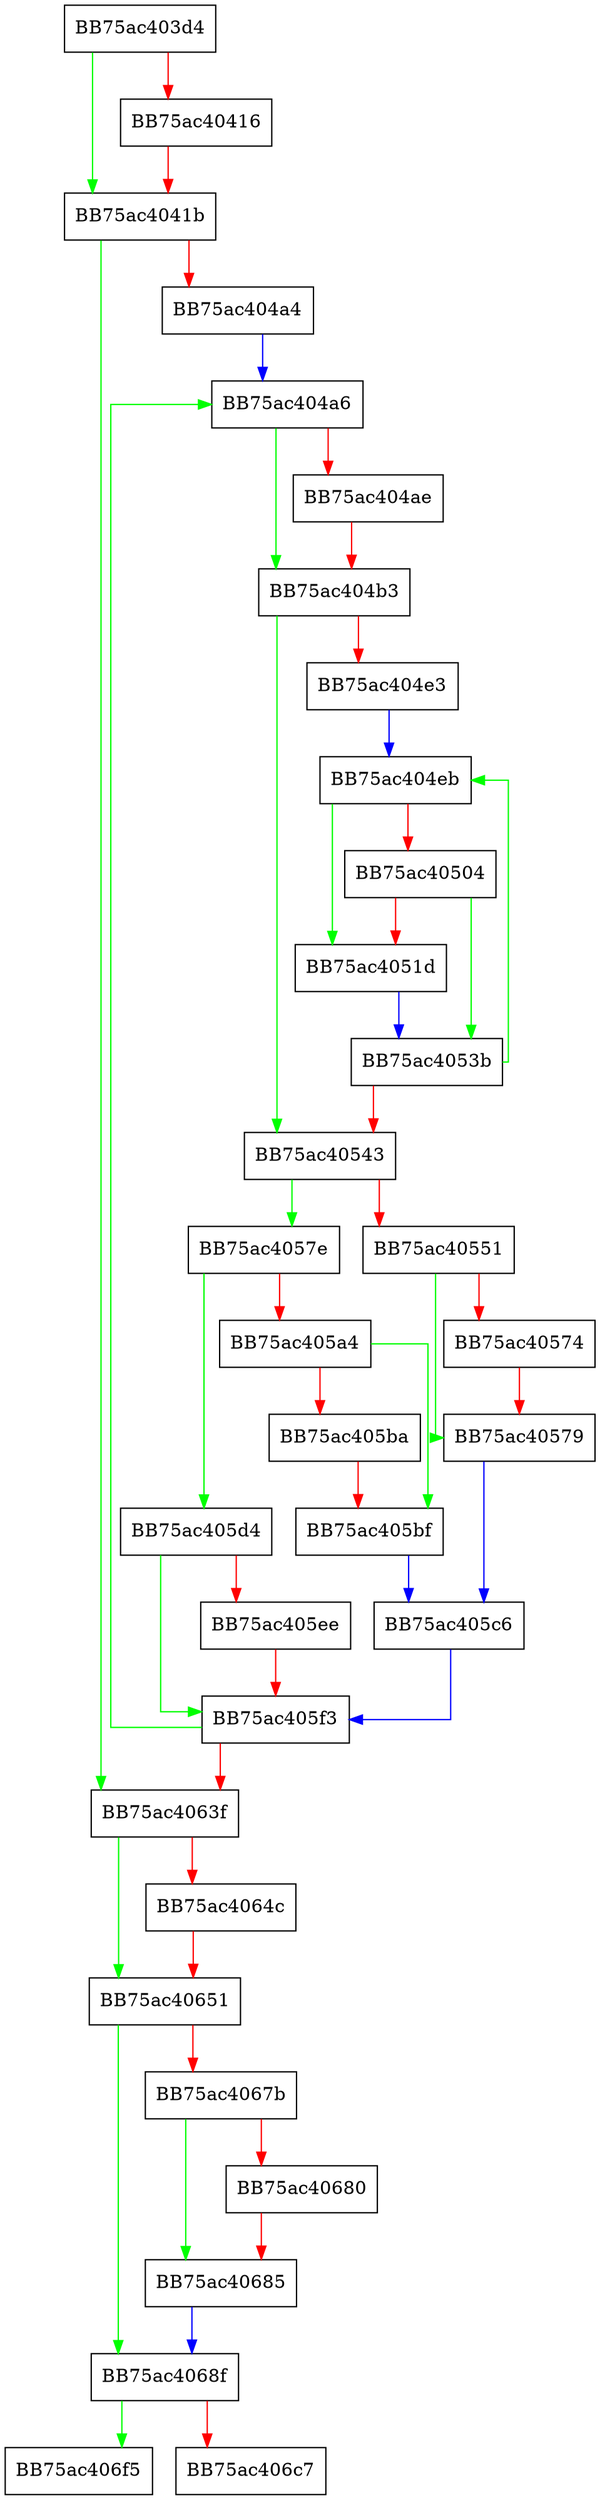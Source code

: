 digraph BuildFile {
  node [shape="box"];
  graph [splines=ortho];
  BB75ac403d4 -> BB75ac4041b [color="green"];
  BB75ac403d4 -> BB75ac40416 [color="red"];
  BB75ac40416 -> BB75ac4041b [color="red"];
  BB75ac4041b -> BB75ac4063f [color="green"];
  BB75ac4041b -> BB75ac404a4 [color="red"];
  BB75ac404a4 -> BB75ac404a6 [color="blue"];
  BB75ac404a6 -> BB75ac404b3 [color="green"];
  BB75ac404a6 -> BB75ac404ae [color="red"];
  BB75ac404ae -> BB75ac404b3 [color="red"];
  BB75ac404b3 -> BB75ac40543 [color="green"];
  BB75ac404b3 -> BB75ac404e3 [color="red"];
  BB75ac404e3 -> BB75ac404eb [color="blue"];
  BB75ac404eb -> BB75ac4051d [color="green"];
  BB75ac404eb -> BB75ac40504 [color="red"];
  BB75ac40504 -> BB75ac4053b [color="green"];
  BB75ac40504 -> BB75ac4051d [color="red"];
  BB75ac4051d -> BB75ac4053b [color="blue"];
  BB75ac4053b -> BB75ac404eb [color="green"];
  BB75ac4053b -> BB75ac40543 [color="red"];
  BB75ac40543 -> BB75ac4057e [color="green"];
  BB75ac40543 -> BB75ac40551 [color="red"];
  BB75ac40551 -> BB75ac40579 [color="green"];
  BB75ac40551 -> BB75ac40574 [color="red"];
  BB75ac40574 -> BB75ac40579 [color="red"];
  BB75ac40579 -> BB75ac405c6 [color="blue"];
  BB75ac4057e -> BB75ac405d4 [color="green"];
  BB75ac4057e -> BB75ac405a4 [color="red"];
  BB75ac405a4 -> BB75ac405bf [color="green"];
  BB75ac405a4 -> BB75ac405ba [color="red"];
  BB75ac405ba -> BB75ac405bf [color="red"];
  BB75ac405bf -> BB75ac405c6 [color="blue"];
  BB75ac405c6 -> BB75ac405f3 [color="blue"];
  BB75ac405d4 -> BB75ac405f3 [color="green"];
  BB75ac405d4 -> BB75ac405ee [color="red"];
  BB75ac405ee -> BB75ac405f3 [color="red"];
  BB75ac405f3 -> BB75ac404a6 [color="green"];
  BB75ac405f3 -> BB75ac4063f [color="red"];
  BB75ac4063f -> BB75ac40651 [color="green"];
  BB75ac4063f -> BB75ac4064c [color="red"];
  BB75ac4064c -> BB75ac40651 [color="red"];
  BB75ac40651 -> BB75ac4068f [color="green"];
  BB75ac40651 -> BB75ac4067b [color="red"];
  BB75ac4067b -> BB75ac40685 [color="green"];
  BB75ac4067b -> BB75ac40680 [color="red"];
  BB75ac40680 -> BB75ac40685 [color="red"];
  BB75ac40685 -> BB75ac4068f [color="blue"];
  BB75ac4068f -> BB75ac406f5 [color="green"];
  BB75ac4068f -> BB75ac406c7 [color="red"];
}
